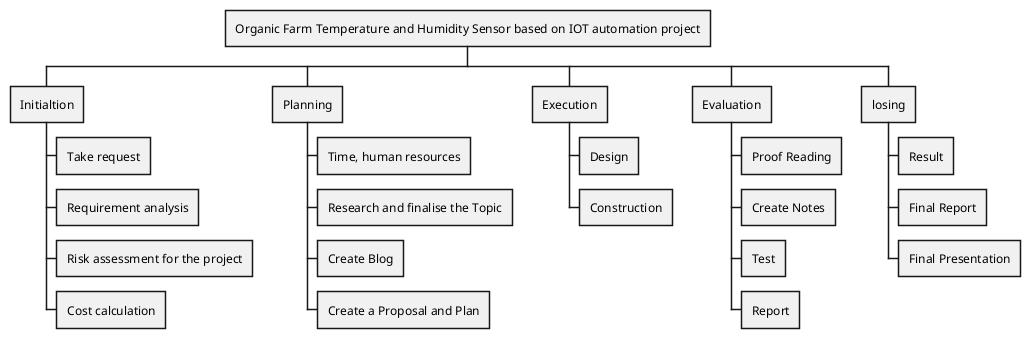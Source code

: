 @startwbs
* Organic Farm Temperature and Humidity Sensor based on IOT automation project
** Initialtion
*** Take request
*** Requirement analysis
*** Risk assessment for the project
*** Cost calculation
** Planning
*** Time, human resources
*** Research and finalise the Topic
*** Create Blog
*** Create a Proposal and Plan
** Execution
*** Design
*** Construction
** Evaluation
*** Proof Reading
*** Create Notes
*** Test
*** Report
** losing
*** Result
*** Final Report
*** Final Presentation
@endwbs